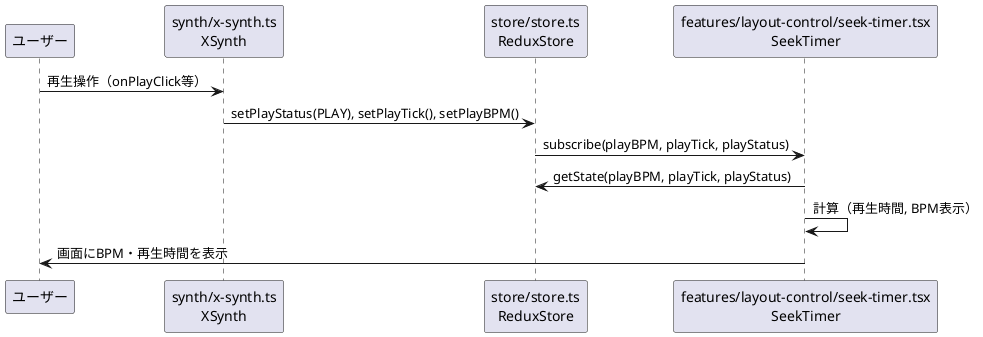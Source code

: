 ' 再生時間・BPM表示フロー
' 基点：src/features/layout-control/
' 概要：再生中にBPMや再生時間を取得・表示するまでの流れ
@startuml
participant User as "ユーザー"
participant XSynth as "synth/x-synth.ts\nXSynth"
participant Store as "store/store.ts\nReduxStore"
participant SeekTimer as "features/layout-control/seek-timer.tsx\nSeekTimer"

User -> XSynth: 再生操作（onPlayClick等）
XSynth -> Store: setPlayStatus(PLAY), setPlayTick(), setPlayBPM()
Store -> SeekTimer: subscribe(playBPM, playTick, playStatus)
SeekTimer -> Store: getState(playBPM, playTick, playStatus)
SeekTimer -> SeekTimer: 計算（再生時間, BPM表示）
SeekTimer -> User: 画面にBPM・再生時間を表示
@enduml 